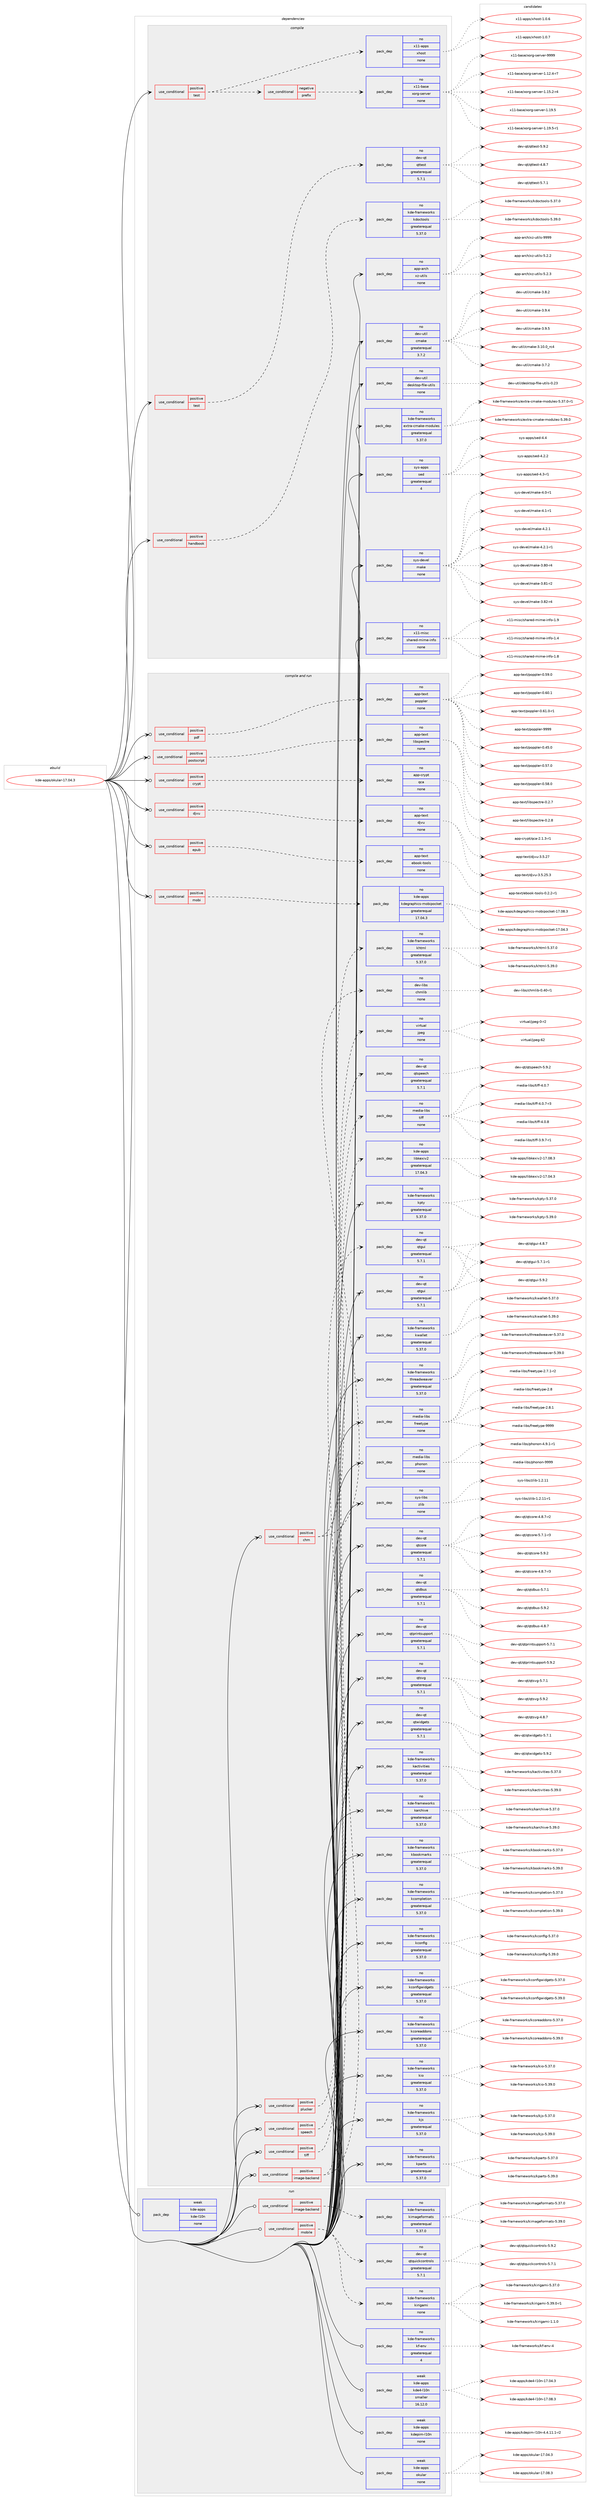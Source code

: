 digraph prolog {

# *************
# Graph options
# *************

newrank=true;
concentrate=true;
compound=true;
graph [rankdir=LR,fontname=Helvetica,fontsize=10,ranksep=1.5];#, ranksep=2.5, nodesep=0.2];
edge  [arrowhead=vee];
node  [fontname=Helvetica,fontsize=10];

# **********
# The ebuild
# **********

subgraph cluster_leftcol {
color=gray;
rank=same;
label=<<i>ebuild</i>>;
id [label="kde-apps/okular-17.04.3", color=red, width=4, href="../kde-apps/okular-17.04.3.svg"];
}

# ****************
# The dependencies
# ****************

subgraph cluster_midcol {
color=gray;
label=<<i>dependencies</i>>;
subgraph cluster_compile {
fillcolor="#eeeeee";
style=filled;
label=<<i>compile</i>>;
subgraph cond83349 {
dependency328129 [label=<<TABLE BORDER="0" CELLBORDER="1" CELLSPACING="0" CELLPADDING="4"><TR><TD ROWSPAN="3" CELLPADDING="10">use_conditional</TD></TR><TR><TD>positive</TD></TR><TR><TD>handbook</TD></TR></TABLE>>, shape=none, color=red];
subgraph pack239779 {
dependency328130 [label=<<TABLE BORDER="0" CELLBORDER="1" CELLSPACING="0" CELLPADDING="4" WIDTH="220"><TR><TD ROWSPAN="6" CELLPADDING="30">pack_dep</TD></TR><TR><TD WIDTH="110">no</TD></TR><TR><TD>kde-frameworks</TD></TR><TR><TD>kdoctools</TD></TR><TR><TD>greaterequal</TD></TR><TR><TD>5.37.0</TD></TR></TABLE>>, shape=none, color=blue];
}
dependency328129:e -> dependency328130:w [weight=20,style="dashed",arrowhead="vee"];
}
id:e -> dependency328129:w [weight=20,style="solid",arrowhead="vee"];
subgraph cond83350 {
dependency328131 [label=<<TABLE BORDER="0" CELLBORDER="1" CELLSPACING="0" CELLPADDING="4"><TR><TD ROWSPAN="3" CELLPADDING="10">use_conditional</TD></TR><TR><TD>positive</TD></TR><TR><TD>test</TD></TR></TABLE>>, shape=none, color=red];
subgraph cond83351 {
dependency328132 [label=<<TABLE BORDER="0" CELLBORDER="1" CELLSPACING="0" CELLPADDING="4"><TR><TD ROWSPAN="3" CELLPADDING="10">use_conditional</TD></TR><TR><TD>negative</TD></TR><TR><TD>prefix</TD></TR></TABLE>>, shape=none, color=red];
subgraph pack239780 {
dependency328133 [label=<<TABLE BORDER="0" CELLBORDER="1" CELLSPACING="0" CELLPADDING="4" WIDTH="220"><TR><TD ROWSPAN="6" CELLPADDING="30">pack_dep</TD></TR><TR><TD WIDTH="110">no</TD></TR><TR><TD>x11-base</TD></TR><TR><TD>xorg-server</TD></TR><TR><TD>none</TD></TR><TR><TD></TD></TR></TABLE>>, shape=none, color=blue];
}
dependency328132:e -> dependency328133:w [weight=20,style="dashed",arrowhead="vee"];
}
dependency328131:e -> dependency328132:w [weight=20,style="dashed",arrowhead="vee"];
subgraph pack239781 {
dependency328134 [label=<<TABLE BORDER="0" CELLBORDER="1" CELLSPACING="0" CELLPADDING="4" WIDTH="220"><TR><TD ROWSPAN="6" CELLPADDING="30">pack_dep</TD></TR><TR><TD WIDTH="110">no</TD></TR><TR><TD>x11-apps</TD></TR><TR><TD>xhost</TD></TR><TR><TD>none</TD></TR><TR><TD></TD></TR></TABLE>>, shape=none, color=blue];
}
dependency328131:e -> dependency328134:w [weight=20,style="dashed",arrowhead="vee"];
}
id:e -> dependency328131:w [weight=20,style="solid",arrowhead="vee"];
subgraph cond83352 {
dependency328135 [label=<<TABLE BORDER="0" CELLBORDER="1" CELLSPACING="0" CELLPADDING="4"><TR><TD ROWSPAN="3" CELLPADDING="10">use_conditional</TD></TR><TR><TD>positive</TD></TR><TR><TD>test</TD></TR></TABLE>>, shape=none, color=red];
subgraph pack239782 {
dependency328136 [label=<<TABLE BORDER="0" CELLBORDER="1" CELLSPACING="0" CELLPADDING="4" WIDTH="220"><TR><TD ROWSPAN="6" CELLPADDING="30">pack_dep</TD></TR><TR><TD WIDTH="110">no</TD></TR><TR><TD>dev-qt</TD></TR><TR><TD>qttest</TD></TR><TR><TD>greaterequal</TD></TR><TR><TD>5.7.1</TD></TR></TABLE>>, shape=none, color=blue];
}
dependency328135:e -> dependency328136:w [weight=20,style="dashed",arrowhead="vee"];
}
id:e -> dependency328135:w [weight=20,style="solid",arrowhead="vee"];
subgraph pack239783 {
dependency328137 [label=<<TABLE BORDER="0" CELLBORDER="1" CELLSPACING="0" CELLPADDING="4" WIDTH="220"><TR><TD ROWSPAN="6" CELLPADDING="30">pack_dep</TD></TR><TR><TD WIDTH="110">no</TD></TR><TR><TD>app-arch</TD></TR><TR><TD>xz-utils</TD></TR><TR><TD>none</TD></TR><TR><TD></TD></TR></TABLE>>, shape=none, color=blue];
}
id:e -> dependency328137:w [weight=20,style="solid",arrowhead="vee"];
subgraph pack239784 {
dependency328138 [label=<<TABLE BORDER="0" CELLBORDER="1" CELLSPACING="0" CELLPADDING="4" WIDTH="220"><TR><TD ROWSPAN="6" CELLPADDING="30">pack_dep</TD></TR><TR><TD WIDTH="110">no</TD></TR><TR><TD>dev-util</TD></TR><TR><TD>cmake</TD></TR><TR><TD>greaterequal</TD></TR><TR><TD>3.7.2</TD></TR></TABLE>>, shape=none, color=blue];
}
id:e -> dependency328138:w [weight=20,style="solid",arrowhead="vee"];
subgraph pack239785 {
dependency328139 [label=<<TABLE BORDER="0" CELLBORDER="1" CELLSPACING="0" CELLPADDING="4" WIDTH="220"><TR><TD ROWSPAN="6" CELLPADDING="30">pack_dep</TD></TR><TR><TD WIDTH="110">no</TD></TR><TR><TD>dev-util</TD></TR><TR><TD>desktop-file-utils</TD></TR><TR><TD>none</TD></TR><TR><TD></TD></TR></TABLE>>, shape=none, color=blue];
}
id:e -> dependency328139:w [weight=20,style="solid",arrowhead="vee"];
subgraph pack239786 {
dependency328140 [label=<<TABLE BORDER="0" CELLBORDER="1" CELLSPACING="0" CELLPADDING="4" WIDTH="220"><TR><TD ROWSPAN="6" CELLPADDING="30">pack_dep</TD></TR><TR><TD WIDTH="110">no</TD></TR><TR><TD>kde-frameworks</TD></TR><TR><TD>extra-cmake-modules</TD></TR><TR><TD>greaterequal</TD></TR><TR><TD>5.37.0</TD></TR></TABLE>>, shape=none, color=blue];
}
id:e -> dependency328140:w [weight=20,style="solid",arrowhead="vee"];
subgraph pack239787 {
dependency328141 [label=<<TABLE BORDER="0" CELLBORDER="1" CELLSPACING="0" CELLPADDING="4" WIDTH="220"><TR><TD ROWSPAN="6" CELLPADDING="30">pack_dep</TD></TR><TR><TD WIDTH="110">no</TD></TR><TR><TD>sys-apps</TD></TR><TR><TD>sed</TD></TR><TR><TD>greaterequal</TD></TR><TR><TD>4</TD></TR></TABLE>>, shape=none, color=blue];
}
id:e -> dependency328141:w [weight=20,style="solid",arrowhead="vee"];
subgraph pack239788 {
dependency328142 [label=<<TABLE BORDER="0" CELLBORDER="1" CELLSPACING="0" CELLPADDING="4" WIDTH="220"><TR><TD ROWSPAN="6" CELLPADDING="30">pack_dep</TD></TR><TR><TD WIDTH="110">no</TD></TR><TR><TD>sys-devel</TD></TR><TR><TD>make</TD></TR><TR><TD>none</TD></TR><TR><TD></TD></TR></TABLE>>, shape=none, color=blue];
}
id:e -> dependency328142:w [weight=20,style="solid",arrowhead="vee"];
subgraph pack239789 {
dependency328143 [label=<<TABLE BORDER="0" CELLBORDER="1" CELLSPACING="0" CELLPADDING="4" WIDTH="220"><TR><TD ROWSPAN="6" CELLPADDING="30">pack_dep</TD></TR><TR><TD WIDTH="110">no</TD></TR><TR><TD>x11-misc</TD></TR><TR><TD>shared-mime-info</TD></TR><TR><TD>none</TD></TR><TR><TD></TD></TR></TABLE>>, shape=none, color=blue];
}
id:e -> dependency328143:w [weight=20,style="solid",arrowhead="vee"];
}
subgraph cluster_compileandrun {
fillcolor="#eeeeee";
style=filled;
label=<<i>compile and run</i>>;
subgraph cond83353 {
dependency328144 [label=<<TABLE BORDER="0" CELLBORDER="1" CELLSPACING="0" CELLPADDING="4"><TR><TD ROWSPAN="3" CELLPADDING="10">use_conditional</TD></TR><TR><TD>positive</TD></TR><TR><TD>chm</TD></TR></TABLE>>, shape=none, color=red];
subgraph pack239790 {
dependency328145 [label=<<TABLE BORDER="0" CELLBORDER="1" CELLSPACING="0" CELLPADDING="4" WIDTH="220"><TR><TD ROWSPAN="6" CELLPADDING="30">pack_dep</TD></TR><TR><TD WIDTH="110">no</TD></TR><TR><TD>kde-frameworks</TD></TR><TR><TD>khtml</TD></TR><TR><TD>greaterequal</TD></TR><TR><TD>5.37.0</TD></TR></TABLE>>, shape=none, color=blue];
}
dependency328144:e -> dependency328145:w [weight=20,style="dashed",arrowhead="vee"];
subgraph pack239791 {
dependency328146 [label=<<TABLE BORDER="0" CELLBORDER="1" CELLSPACING="0" CELLPADDING="4" WIDTH="220"><TR><TD ROWSPAN="6" CELLPADDING="30">pack_dep</TD></TR><TR><TD WIDTH="110">no</TD></TR><TR><TD>dev-libs</TD></TR><TR><TD>chmlib</TD></TR><TR><TD>none</TD></TR><TR><TD></TD></TR></TABLE>>, shape=none, color=blue];
}
dependency328144:e -> dependency328146:w [weight=20,style="dashed",arrowhead="vee"];
}
id:e -> dependency328144:w [weight=20,style="solid",arrowhead="odotvee"];
subgraph cond83354 {
dependency328147 [label=<<TABLE BORDER="0" CELLBORDER="1" CELLSPACING="0" CELLPADDING="4"><TR><TD ROWSPAN="3" CELLPADDING="10">use_conditional</TD></TR><TR><TD>positive</TD></TR><TR><TD>crypt</TD></TR></TABLE>>, shape=none, color=red];
subgraph pack239792 {
dependency328148 [label=<<TABLE BORDER="0" CELLBORDER="1" CELLSPACING="0" CELLPADDING="4" WIDTH="220"><TR><TD ROWSPAN="6" CELLPADDING="30">pack_dep</TD></TR><TR><TD WIDTH="110">no</TD></TR><TR><TD>app-crypt</TD></TR><TR><TD>qca</TD></TR><TR><TD>none</TD></TR><TR><TD></TD></TR></TABLE>>, shape=none, color=blue];
}
dependency328147:e -> dependency328148:w [weight=20,style="dashed",arrowhead="vee"];
}
id:e -> dependency328147:w [weight=20,style="solid",arrowhead="odotvee"];
subgraph cond83355 {
dependency328149 [label=<<TABLE BORDER="0" CELLBORDER="1" CELLSPACING="0" CELLPADDING="4"><TR><TD ROWSPAN="3" CELLPADDING="10">use_conditional</TD></TR><TR><TD>positive</TD></TR><TR><TD>djvu</TD></TR></TABLE>>, shape=none, color=red];
subgraph pack239793 {
dependency328150 [label=<<TABLE BORDER="0" CELLBORDER="1" CELLSPACING="0" CELLPADDING="4" WIDTH="220"><TR><TD ROWSPAN="6" CELLPADDING="30">pack_dep</TD></TR><TR><TD WIDTH="110">no</TD></TR><TR><TD>app-text</TD></TR><TR><TD>djvu</TD></TR><TR><TD>none</TD></TR><TR><TD></TD></TR></TABLE>>, shape=none, color=blue];
}
dependency328149:e -> dependency328150:w [weight=20,style="dashed",arrowhead="vee"];
}
id:e -> dependency328149:w [weight=20,style="solid",arrowhead="odotvee"];
subgraph cond83356 {
dependency328151 [label=<<TABLE BORDER="0" CELLBORDER="1" CELLSPACING="0" CELLPADDING="4"><TR><TD ROWSPAN="3" CELLPADDING="10">use_conditional</TD></TR><TR><TD>positive</TD></TR><TR><TD>epub</TD></TR></TABLE>>, shape=none, color=red];
subgraph pack239794 {
dependency328152 [label=<<TABLE BORDER="0" CELLBORDER="1" CELLSPACING="0" CELLPADDING="4" WIDTH="220"><TR><TD ROWSPAN="6" CELLPADDING="30">pack_dep</TD></TR><TR><TD WIDTH="110">no</TD></TR><TR><TD>app-text</TD></TR><TR><TD>ebook-tools</TD></TR><TR><TD>none</TD></TR><TR><TD></TD></TR></TABLE>>, shape=none, color=blue];
}
dependency328151:e -> dependency328152:w [weight=20,style="dashed",arrowhead="vee"];
}
id:e -> dependency328151:w [weight=20,style="solid",arrowhead="odotvee"];
subgraph cond83357 {
dependency328153 [label=<<TABLE BORDER="0" CELLBORDER="1" CELLSPACING="0" CELLPADDING="4"><TR><TD ROWSPAN="3" CELLPADDING="10">use_conditional</TD></TR><TR><TD>positive</TD></TR><TR><TD>image-backend</TD></TR></TABLE>>, shape=none, color=red];
subgraph pack239795 {
dependency328154 [label=<<TABLE BORDER="0" CELLBORDER="1" CELLSPACING="0" CELLPADDING="4" WIDTH="220"><TR><TD ROWSPAN="6" CELLPADDING="30">pack_dep</TD></TR><TR><TD WIDTH="110">no</TD></TR><TR><TD>kde-apps</TD></TR><TR><TD>libkexiv2</TD></TR><TR><TD>greaterequal</TD></TR><TR><TD>17.04.3</TD></TR></TABLE>>, shape=none, color=blue];
}
dependency328153:e -> dependency328154:w [weight=20,style="dashed",arrowhead="vee"];
subgraph pack239796 {
dependency328155 [label=<<TABLE BORDER="0" CELLBORDER="1" CELLSPACING="0" CELLPADDING="4" WIDTH="220"><TR><TD ROWSPAN="6" CELLPADDING="30">pack_dep</TD></TR><TR><TD WIDTH="110">no</TD></TR><TR><TD>dev-qt</TD></TR><TR><TD>qtgui</TD></TR><TR><TD>greaterequal</TD></TR><TR><TD>5.7.1</TD></TR></TABLE>>, shape=none, color=blue];
}
dependency328153:e -> dependency328155:w [weight=20,style="dashed",arrowhead="vee"];
}
id:e -> dependency328153:w [weight=20,style="solid",arrowhead="odotvee"];
subgraph cond83358 {
dependency328156 [label=<<TABLE BORDER="0" CELLBORDER="1" CELLSPACING="0" CELLPADDING="4"><TR><TD ROWSPAN="3" CELLPADDING="10">use_conditional</TD></TR><TR><TD>positive</TD></TR><TR><TD>mobi</TD></TR></TABLE>>, shape=none, color=red];
subgraph pack239797 {
dependency328157 [label=<<TABLE BORDER="0" CELLBORDER="1" CELLSPACING="0" CELLPADDING="4" WIDTH="220"><TR><TD ROWSPAN="6" CELLPADDING="30">pack_dep</TD></TR><TR><TD WIDTH="110">no</TD></TR><TR><TD>kde-apps</TD></TR><TR><TD>kdegraphics-mobipocket</TD></TR><TR><TD>greaterequal</TD></TR><TR><TD>17.04.3</TD></TR></TABLE>>, shape=none, color=blue];
}
dependency328156:e -> dependency328157:w [weight=20,style="dashed",arrowhead="vee"];
}
id:e -> dependency328156:w [weight=20,style="solid",arrowhead="odotvee"];
subgraph cond83359 {
dependency328158 [label=<<TABLE BORDER="0" CELLBORDER="1" CELLSPACING="0" CELLPADDING="4"><TR><TD ROWSPAN="3" CELLPADDING="10">use_conditional</TD></TR><TR><TD>positive</TD></TR><TR><TD>pdf</TD></TR></TABLE>>, shape=none, color=red];
subgraph pack239798 {
dependency328159 [label=<<TABLE BORDER="0" CELLBORDER="1" CELLSPACING="0" CELLPADDING="4" WIDTH="220"><TR><TD ROWSPAN="6" CELLPADDING="30">pack_dep</TD></TR><TR><TD WIDTH="110">no</TD></TR><TR><TD>app-text</TD></TR><TR><TD>poppler</TD></TR><TR><TD>none</TD></TR><TR><TD></TD></TR></TABLE>>, shape=none, color=blue];
}
dependency328158:e -> dependency328159:w [weight=20,style="dashed",arrowhead="vee"];
}
id:e -> dependency328158:w [weight=20,style="solid",arrowhead="odotvee"];
subgraph cond83360 {
dependency328160 [label=<<TABLE BORDER="0" CELLBORDER="1" CELLSPACING="0" CELLPADDING="4"><TR><TD ROWSPAN="3" CELLPADDING="10">use_conditional</TD></TR><TR><TD>positive</TD></TR><TR><TD>plucker</TD></TR></TABLE>>, shape=none, color=red];
subgraph pack239799 {
dependency328161 [label=<<TABLE BORDER="0" CELLBORDER="1" CELLSPACING="0" CELLPADDING="4" WIDTH="220"><TR><TD ROWSPAN="6" CELLPADDING="30">pack_dep</TD></TR><TR><TD WIDTH="110">no</TD></TR><TR><TD>virtual</TD></TR><TR><TD>jpeg</TD></TR><TR><TD>none</TD></TR><TR><TD></TD></TR></TABLE>>, shape=none, color=blue];
}
dependency328160:e -> dependency328161:w [weight=20,style="dashed",arrowhead="vee"];
}
id:e -> dependency328160:w [weight=20,style="solid",arrowhead="odotvee"];
subgraph cond83361 {
dependency328162 [label=<<TABLE BORDER="0" CELLBORDER="1" CELLSPACING="0" CELLPADDING="4"><TR><TD ROWSPAN="3" CELLPADDING="10">use_conditional</TD></TR><TR><TD>positive</TD></TR><TR><TD>postscript</TD></TR></TABLE>>, shape=none, color=red];
subgraph pack239800 {
dependency328163 [label=<<TABLE BORDER="0" CELLBORDER="1" CELLSPACING="0" CELLPADDING="4" WIDTH="220"><TR><TD ROWSPAN="6" CELLPADDING="30">pack_dep</TD></TR><TR><TD WIDTH="110">no</TD></TR><TR><TD>app-text</TD></TR><TR><TD>libspectre</TD></TR><TR><TD>none</TD></TR><TR><TD></TD></TR></TABLE>>, shape=none, color=blue];
}
dependency328162:e -> dependency328163:w [weight=20,style="dashed",arrowhead="vee"];
}
id:e -> dependency328162:w [weight=20,style="solid",arrowhead="odotvee"];
subgraph cond83362 {
dependency328164 [label=<<TABLE BORDER="0" CELLBORDER="1" CELLSPACING="0" CELLPADDING="4"><TR><TD ROWSPAN="3" CELLPADDING="10">use_conditional</TD></TR><TR><TD>positive</TD></TR><TR><TD>speech</TD></TR></TABLE>>, shape=none, color=red];
subgraph pack239801 {
dependency328165 [label=<<TABLE BORDER="0" CELLBORDER="1" CELLSPACING="0" CELLPADDING="4" WIDTH="220"><TR><TD ROWSPAN="6" CELLPADDING="30">pack_dep</TD></TR><TR><TD WIDTH="110">no</TD></TR><TR><TD>dev-qt</TD></TR><TR><TD>qtspeech</TD></TR><TR><TD>greaterequal</TD></TR><TR><TD>5.7.1</TD></TR></TABLE>>, shape=none, color=blue];
}
dependency328164:e -> dependency328165:w [weight=20,style="dashed",arrowhead="vee"];
}
id:e -> dependency328164:w [weight=20,style="solid",arrowhead="odotvee"];
subgraph cond83363 {
dependency328166 [label=<<TABLE BORDER="0" CELLBORDER="1" CELLSPACING="0" CELLPADDING="4"><TR><TD ROWSPAN="3" CELLPADDING="10">use_conditional</TD></TR><TR><TD>positive</TD></TR><TR><TD>tiff</TD></TR></TABLE>>, shape=none, color=red];
subgraph pack239802 {
dependency328167 [label=<<TABLE BORDER="0" CELLBORDER="1" CELLSPACING="0" CELLPADDING="4" WIDTH="220"><TR><TD ROWSPAN="6" CELLPADDING="30">pack_dep</TD></TR><TR><TD WIDTH="110">no</TD></TR><TR><TD>media-libs</TD></TR><TR><TD>tiff</TD></TR><TR><TD>none</TD></TR><TR><TD></TD></TR></TABLE>>, shape=none, color=blue];
}
dependency328166:e -> dependency328167:w [weight=20,style="dashed",arrowhead="vee"];
}
id:e -> dependency328166:w [weight=20,style="solid",arrowhead="odotvee"];
subgraph pack239803 {
dependency328168 [label=<<TABLE BORDER="0" CELLBORDER="1" CELLSPACING="0" CELLPADDING="4" WIDTH="220"><TR><TD ROWSPAN="6" CELLPADDING="30">pack_dep</TD></TR><TR><TD WIDTH="110">no</TD></TR><TR><TD>dev-qt</TD></TR><TR><TD>qtcore</TD></TR><TR><TD>greaterequal</TD></TR><TR><TD>5.7.1</TD></TR></TABLE>>, shape=none, color=blue];
}
id:e -> dependency328168:w [weight=20,style="solid",arrowhead="odotvee"];
subgraph pack239804 {
dependency328169 [label=<<TABLE BORDER="0" CELLBORDER="1" CELLSPACING="0" CELLPADDING="4" WIDTH="220"><TR><TD ROWSPAN="6" CELLPADDING="30">pack_dep</TD></TR><TR><TD WIDTH="110">no</TD></TR><TR><TD>dev-qt</TD></TR><TR><TD>qtdbus</TD></TR><TR><TD>greaterequal</TD></TR><TR><TD>5.7.1</TD></TR></TABLE>>, shape=none, color=blue];
}
id:e -> dependency328169:w [weight=20,style="solid",arrowhead="odotvee"];
subgraph pack239805 {
dependency328170 [label=<<TABLE BORDER="0" CELLBORDER="1" CELLSPACING="0" CELLPADDING="4" WIDTH="220"><TR><TD ROWSPAN="6" CELLPADDING="30">pack_dep</TD></TR><TR><TD WIDTH="110">no</TD></TR><TR><TD>dev-qt</TD></TR><TR><TD>qtgui</TD></TR><TR><TD>greaterequal</TD></TR><TR><TD>5.7.1</TD></TR></TABLE>>, shape=none, color=blue];
}
id:e -> dependency328170:w [weight=20,style="solid",arrowhead="odotvee"];
subgraph pack239806 {
dependency328171 [label=<<TABLE BORDER="0" CELLBORDER="1" CELLSPACING="0" CELLPADDING="4" WIDTH="220"><TR><TD ROWSPAN="6" CELLPADDING="30">pack_dep</TD></TR><TR><TD WIDTH="110">no</TD></TR><TR><TD>dev-qt</TD></TR><TR><TD>qtprintsupport</TD></TR><TR><TD>greaterequal</TD></TR><TR><TD>5.7.1</TD></TR></TABLE>>, shape=none, color=blue];
}
id:e -> dependency328171:w [weight=20,style="solid",arrowhead="odotvee"];
subgraph pack239807 {
dependency328172 [label=<<TABLE BORDER="0" CELLBORDER="1" CELLSPACING="0" CELLPADDING="4" WIDTH="220"><TR><TD ROWSPAN="6" CELLPADDING="30">pack_dep</TD></TR><TR><TD WIDTH="110">no</TD></TR><TR><TD>dev-qt</TD></TR><TR><TD>qtsvg</TD></TR><TR><TD>greaterequal</TD></TR><TR><TD>5.7.1</TD></TR></TABLE>>, shape=none, color=blue];
}
id:e -> dependency328172:w [weight=20,style="solid",arrowhead="odotvee"];
subgraph pack239808 {
dependency328173 [label=<<TABLE BORDER="0" CELLBORDER="1" CELLSPACING="0" CELLPADDING="4" WIDTH="220"><TR><TD ROWSPAN="6" CELLPADDING="30">pack_dep</TD></TR><TR><TD WIDTH="110">no</TD></TR><TR><TD>dev-qt</TD></TR><TR><TD>qtwidgets</TD></TR><TR><TD>greaterequal</TD></TR><TR><TD>5.7.1</TD></TR></TABLE>>, shape=none, color=blue];
}
id:e -> dependency328173:w [weight=20,style="solid",arrowhead="odotvee"];
subgraph pack239809 {
dependency328174 [label=<<TABLE BORDER="0" CELLBORDER="1" CELLSPACING="0" CELLPADDING="4" WIDTH="220"><TR><TD ROWSPAN="6" CELLPADDING="30">pack_dep</TD></TR><TR><TD WIDTH="110">no</TD></TR><TR><TD>kde-frameworks</TD></TR><TR><TD>kactivities</TD></TR><TR><TD>greaterequal</TD></TR><TR><TD>5.37.0</TD></TR></TABLE>>, shape=none, color=blue];
}
id:e -> dependency328174:w [weight=20,style="solid",arrowhead="odotvee"];
subgraph pack239810 {
dependency328175 [label=<<TABLE BORDER="0" CELLBORDER="1" CELLSPACING="0" CELLPADDING="4" WIDTH="220"><TR><TD ROWSPAN="6" CELLPADDING="30">pack_dep</TD></TR><TR><TD WIDTH="110">no</TD></TR><TR><TD>kde-frameworks</TD></TR><TR><TD>karchive</TD></TR><TR><TD>greaterequal</TD></TR><TR><TD>5.37.0</TD></TR></TABLE>>, shape=none, color=blue];
}
id:e -> dependency328175:w [weight=20,style="solid",arrowhead="odotvee"];
subgraph pack239811 {
dependency328176 [label=<<TABLE BORDER="0" CELLBORDER="1" CELLSPACING="0" CELLPADDING="4" WIDTH="220"><TR><TD ROWSPAN="6" CELLPADDING="30">pack_dep</TD></TR><TR><TD WIDTH="110">no</TD></TR><TR><TD>kde-frameworks</TD></TR><TR><TD>kbookmarks</TD></TR><TR><TD>greaterequal</TD></TR><TR><TD>5.37.0</TD></TR></TABLE>>, shape=none, color=blue];
}
id:e -> dependency328176:w [weight=20,style="solid",arrowhead="odotvee"];
subgraph pack239812 {
dependency328177 [label=<<TABLE BORDER="0" CELLBORDER="1" CELLSPACING="0" CELLPADDING="4" WIDTH="220"><TR><TD ROWSPAN="6" CELLPADDING="30">pack_dep</TD></TR><TR><TD WIDTH="110">no</TD></TR><TR><TD>kde-frameworks</TD></TR><TR><TD>kcompletion</TD></TR><TR><TD>greaterequal</TD></TR><TR><TD>5.37.0</TD></TR></TABLE>>, shape=none, color=blue];
}
id:e -> dependency328177:w [weight=20,style="solid",arrowhead="odotvee"];
subgraph pack239813 {
dependency328178 [label=<<TABLE BORDER="0" CELLBORDER="1" CELLSPACING="0" CELLPADDING="4" WIDTH="220"><TR><TD ROWSPAN="6" CELLPADDING="30">pack_dep</TD></TR><TR><TD WIDTH="110">no</TD></TR><TR><TD>kde-frameworks</TD></TR><TR><TD>kconfig</TD></TR><TR><TD>greaterequal</TD></TR><TR><TD>5.37.0</TD></TR></TABLE>>, shape=none, color=blue];
}
id:e -> dependency328178:w [weight=20,style="solid",arrowhead="odotvee"];
subgraph pack239814 {
dependency328179 [label=<<TABLE BORDER="0" CELLBORDER="1" CELLSPACING="0" CELLPADDING="4" WIDTH="220"><TR><TD ROWSPAN="6" CELLPADDING="30">pack_dep</TD></TR><TR><TD WIDTH="110">no</TD></TR><TR><TD>kde-frameworks</TD></TR><TR><TD>kconfigwidgets</TD></TR><TR><TD>greaterequal</TD></TR><TR><TD>5.37.0</TD></TR></TABLE>>, shape=none, color=blue];
}
id:e -> dependency328179:w [weight=20,style="solid",arrowhead="odotvee"];
subgraph pack239815 {
dependency328180 [label=<<TABLE BORDER="0" CELLBORDER="1" CELLSPACING="0" CELLPADDING="4" WIDTH="220"><TR><TD ROWSPAN="6" CELLPADDING="30">pack_dep</TD></TR><TR><TD WIDTH="110">no</TD></TR><TR><TD>kde-frameworks</TD></TR><TR><TD>kcoreaddons</TD></TR><TR><TD>greaterequal</TD></TR><TR><TD>5.37.0</TD></TR></TABLE>>, shape=none, color=blue];
}
id:e -> dependency328180:w [weight=20,style="solid",arrowhead="odotvee"];
subgraph pack239816 {
dependency328181 [label=<<TABLE BORDER="0" CELLBORDER="1" CELLSPACING="0" CELLPADDING="4" WIDTH="220"><TR><TD ROWSPAN="6" CELLPADDING="30">pack_dep</TD></TR><TR><TD WIDTH="110">no</TD></TR><TR><TD>kde-frameworks</TD></TR><TR><TD>kio</TD></TR><TR><TD>greaterequal</TD></TR><TR><TD>5.37.0</TD></TR></TABLE>>, shape=none, color=blue];
}
id:e -> dependency328181:w [weight=20,style="solid",arrowhead="odotvee"];
subgraph pack239817 {
dependency328182 [label=<<TABLE BORDER="0" CELLBORDER="1" CELLSPACING="0" CELLPADDING="4" WIDTH="220"><TR><TD ROWSPAN="6" CELLPADDING="30">pack_dep</TD></TR><TR><TD WIDTH="110">no</TD></TR><TR><TD>kde-frameworks</TD></TR><TR><TD>kjs</TD></TR><TR><TD>greaterequal</TD></TR><TR><TD>5.37.0</TD></TR></TABLE>>, shape=none, color=blue];
}
id:e -> dependency328182:w [weight=20,style="solid",arrowhead="odotvee"];
subgraph pack239818 {
dependency328183 [label=<<TABLE BORDER="0" CELLBORDER="1" CELLSPACING="0" CELLPADDING="4" WIDTH="220"><TR><TD ROWSPAN="6" CELLPADDING="30">pack_dep</TD></TR><TR><TD WIDTH="110">no</TD></TR><TR><TD>kde-frameworks</TD></TR><TR><TD>kparts</TD></TR><TR><TD>greaterequal</TD></TR><TR><TD>5.37.0</TD></TR></TABLE>>, shape=none, color=blue];
}
id:e -> dependency328183:w [weight=20,style="solid",arrowhead="odotvee"];
subgraph pack239819 {
dependency328184 [label=<<TABLE BORDER="0" CELLBORDER="1" CELLSPACING="0" CELLPADDING="4" WIDTH="220"><TR><TD ROWSPAN="6" CELLPADDING="30">pack_dep</TD></TR><TR><TD WIDTH="110">no</TD></TR><TR><TD>kde-frameworks</TD></TR><TR><TD>kpty</TD></TR><TR><TD>greaterequal</TD></TR><TR><TD>5.37.0</TD></TR></TABLE>>, shape=none, color=blue];
}
id:e -> dependency328184:w [weight=20,style="solid",arrowhead="odotvee"];
subgraph pack239820 {
dependency328185 [label=<<TABLE BORDER="0" CELLBORDER="1" CELLSPACING="0" CELLPADDING="4" WIDTH="220"><TR><TD ROWSPAN="6" CELLPADDING="30">pack_dep</TD></TR><TR><TD WIDTH="110">no</TD></TR><TR><TD>kde-frameworks</TD></TR><TR><TD>kwallet</TD></TR><TR><TD>greaterequal</TD></TR><TR><TD>5.37.0</TD></TR></TABLE>>, shape=none, color=blue];
}
id:e -> dependency328185:w [weight=20,style="solid",arrowhead="odotvee"];
subgraph pack239821 {
dependency328186 [label=<<TABLE BORDER="0" CELLBORDER="1" CELLSPACING="0" CELLPADDING="4" WIDTH="220"><TR><TD ROWSPAN="6" CELLPADDING="30">pack_dep</TD></TR><TR><TD WIDTH="110">no</TD></TR><TR><TD>kde-frameworks</TD></TR><TR><TD>threadweaver</TD></TR><TR><TD>greaterequal</TD></TR><TR><TD>5.37.0</TD></TR></TABLE>>, shape=none, color=blue];
}
id:e -> dependency328186:w [weight=20,style="solid",arrowhead="odotvee"];
subgraph pack239822 {
dependency328187 [label=<<TABLE BORDER="0" CELLBORDER="1" CELLSPACING="0" CELLPADDING="4" WIDTH="220"><TR><TD ROWSPAN="6" CELLPADDING="30">pack_dep</TD></TR><TR><TD WIDTH="110">no</TD></TR><TR><TD>media-libs</TD></TR><TR><TD>freetype</TD></TR><TR><TD>none</TD></TR><TR><TD></TD></TR></TABLE>>, shape=none, color=blue];
}
id:e -> dependency328187:w [weight=20,style="solid",arrowhead="odotvee"];
subgraph pack239823 {
dependency328188 [label=<<TABLE BORDER="0" CELLBORDER="1" CELLSPACING="0" CELLPADDING="4" WIDTH="220"><TR><TD ROWSPAN="6" CELLPADDING="30">pack_dep</TD></TR><TR><TD WIDTH="110">no</TD></TR><TR><TD>media-libs</TD></TR><TR><TD>phonon</TD></TR><TR><TD>none</TD></TR><TR><TD></TD></TR></TABLE>>, shape=none, color=blue];
}
id:e -> dependency328188:w [weight=20,style="solid",arrowhead="odotvee"];
subgraph pack239824 {
dependency328189 [label=<<TABLE BORDER="0" CELLBORDER="1" CELLSPACING="0" CELLPADDING="4" WIDTH="220"><TR><TD ROWSPAN="6" CELLPADDING="30">pack_dep</TD></TR><TR><TD WIDTH="110">no</TD></TR><TR><TD>sys-libs</TD></TR><TR><TD>zlib</TD></TR><TR><TD>none</TD></TR><TR><TD></TD></TR></TABLE>>, shape=none, color=blue];
}
id:e -> dependency328189:w [weight=20,style="solid",arrowhead="odotvee"];
}
subgraph cluster_run {
fillcolor="#eeeeee";
style=filled;
label=<<i>run</i>>;
subgraph cond83364 {
dependency328190 [label=<<TABLE BORDER="0" CELLBORDER="1" CELLSPACING="0" CELLPADDING="4"><TR><TD ROWSPAN="3" CELLPADDING="10">use_conditional</TD></TR><TR><TD>positive</TD></TR><TR><TD>image-backend</TD></TR></TABLE>>, shape=none, color=red];
subgraph pack239825 {
dependency328191 [label=<<TABLE BORDER="0" CELLBORDER="1" CELLSPACING="0" CELLPADDING="4" WIDTH="220"><TR><TD ROWSPAN="6" CELLPADDING="30">pack_dep</TD></TR><TR><TD WIDTH="110">no</TD></TR><TR><TD>kde-frameworks</TD></TR><TR><TD>kimageformats</TD></TR><TR><TD>greaterequal</TD></TR><TR><TD>5.37.0</TD></TR></TABLE>>, shape=none, color=blue];
}
dependency328190:e -> dependency328191:w [weight=20,style="dashed",arrowhead="vee"];
}
id:e -> dependency328190:w [weight=20,style="solid",arrowhead="odot"];
subgraph cond83365 {
dependency328192 [label=<<TABLE BORDER="0" CELLBORDER="1" CELLSPACING="0" CELLPADDING="4"><TR><TD ROWSPAN="3" CELLPADDING="10">use_conditional</TD></TR><TR><TD>positive</TD></TR><TR><TD>mobile</TD></TR></TABLE>>, shape=none, color=red];
subgraph pack239826 {
dependency328193 [label=<<TABLE BORDER="0" CELLBORDER="1" CELLSPACING="0" CELLPADDING="4" WIDTH="220"><TR><TD ROWSPAN="6" CELLPADDING="30">pack_dep</TD></TR><TR><TD WIDTH="110">no</TD></TR><TR><TD>dev-qt</TD></TR><TR><TD>qtquickcontrols</TD></TR><TR><TD>greaterequal</TD></TR><TR><TD>5.7.1</TD></TR></TABLE>>, shape=none, color=blue];
}
dependency328192:e -> dependency328193:w [weight=20,style="dashed",arrowhead="vee"];
subgraph pack239827 {
dependency328194 [label=<<TABLE BORDER="0" CELLBORDER="1" CELLSPACING="0" CELLPADDING="4" WIDTH="220"><TR><TD ROWSPAN="6" CELLPADDING="30">pack_dep</TD></TR><TR><TD WIDTH="110">no</TD></TR><TR><TD>kde-frameworks</TD></TR><TR><TD>kirigami</TD></TR><TR><TD>none</TD></TR><TR><TD></TD></TR></TABLE>>, shape=none, color=blue];
}
dependency328192:e -> dependency328194:w [weight=20,style="dashed",arrowhead="vee"];
}
id:e -> dependency328192:w [weight=20,style="solid",arrowhead="odot"];
subgraph pack239828 {
dependency328195 [label=<<TABLE BORDER="0" CELLBORDER="1" CELLSPACING="0" CELLPADDING="4" WIDTH="220"><TR><TD ROWSPAN="6" CELLPADDING="30">pack_dep</TD></TR><TR><TD WIDTH="110">no</TD></TR><TR><TD>kde-frameworks</TD></TR><TR><TD>kf-env</TD></TR><TR><TD>greaterequal</TD></TR><TR><TD>4</TD></TR></TABLE>>, shape=none, color=blue];
}
id:e -> dependency328195:w [weight=20,style="solid",arrowhead="odot"];
subgraph pack239829 {
dependency328196 [label=<<TABLE BORDER="0" CELLBORDER="1" CELLSPACING="0" CELLPADDING="4" WIDTH="220"><TR><TD ROWSPAN="6" CELLPADDING="30">pack_dep</TD></TR><TR><TD WIDTH="110">weak</TD></TR><TR><TD>kde-apps</TD></TR><TR><TD>kde-l10n</TD></TR><TR><TD>none</TD></TR><TR><TD></TD></TR></TABLE>>, shape=none, color=blue];
}
id:e -> dependency328196:w [weight=20,style="solid",arrowhead="odot"];
subgraph pack239830 {
dependency328197 [label=<<TABLE BORDER="0" CELLBORDER="1" CELLSPACING="0" CELLPADDING="4" WIDTH="220"><TR><TD ROWSPAN="6" CELLPADDING="30">pack_dep</TD></TR><TR><TD WIDTH="110">weak</TD></TR><TR><TD>kde-apps</TD></TR><TR><TD>kde4-l10n</TD></TR><TR><TD>smaller</TD></TR><TR><TD>16.12.0</TD></TR></TABLE>>, shape=none, color=blue];
}
id:e -> dependency328197:w [weight=20,style="solid",arrowhead="odot"];
subgraph pack239831 {
dependency328198 [label=<<TABLE BORDER="0" CELLBORDER="1" CELLSPACING="0" CELLPADDING="4" WIDTH="220"><TR><TD ROWSPAN="6" CELLPADDING="30">pack_dep</TD></TR><TR><TD WIDTH="110">weak</TD></TR><TR><TD>kde-apps</TD></TR><TR><TD>kdepim-l10n</TD></TR><TR><TD>none</TD></TR><TR><TD></TD></TR></TABLE>>, shape=none, color=blue];
}
id:e -> dependency328198:w [weight=20,style="solid",arrowhead="odot"];
subgraph pack239832 {
dependency328199 [label=<<TABLE BORDER="0" CELLBORDER="1" CELLSPACING="0" CELLPADDING="4" WIDTH="220"><TR><TD ROWSPAN="6" CELLPADDING="30">pack_dep</TD></TR><TR><TD WIDTH="110">weak</TD></TR><TR><TD>kde-apps</TD></TR><TR><TD>okular</TD></TR><TR><TD>none</TD></TR><TR><TD></TD></TR></TABLE>>, shape=none, color=blue];
}
id:e -> dependency328199:w [weight=20,style="solid",arrowhead="odot"];
}
}

# **************
# The candidates
# **************

subgraph cluster_choices {
rank=same;
color=gray;
label=<<i>candidates</i>>;

subgraph choice239779 {
color=black;
nodesep=1;
choice1071001014510211497109101119111114107115471071001119911611111110811545534651554648 [label="kde-frameworks/kdoctools-5.37.0", color=red, width=4,href="../kde-frameworks/kdoctools-5.37.0.svg"];
choice1071001014510211497109101119111114107115471071001119911611111110811545534651574648 [label="kde-frameworks/kdoctools-5.39.0", color=red, width=4,href="../kde-frameworks/kdoctools-5.39.0.svg"];
dependency328130:e -> choice1071001014510211497109101119111114107115471071001119911611111110811545534651554648:w [style=dotted,weight="100"];
dependency328130:e -> choice1071001014510211497109101119111114107115471071001119911611111110811545534651574648:w [style=dotted,weight="100"];
}
subgraph choice239780 {
color=black;
nodesep=1;
choice12049494598971151014712011111410345115101114118101114454946495046524511455 [label="x11-base/xorg-server-1.12.4-r7", color=red, width=4,href="../x11-base/xorg-server-1.12.4-r7.svg"];
choice12049494598971151014712011111410345115101114118101114454946495346504511452 [label="x11-base/xorg-server-1.15.2-r4", color=red, width=4,href="../x11-base/xorg-server-1.15.2-r4.svg"];
choice1204949459897115101471201111141034511510111411810111445494649574653 [label="x11-base/xorg-server-1.19.5", color=red, width=4,href="../x11-base/xorg-server-1.19.5.svg"];
choice12049494598971151014712011111410345115101114118101114454946495746534511449 [label="x11-base/xorg-server-1.19.5-r1", color=red, width=4,href="../x11-base/xorg-server-1.19.5-r1.svg"];
choice120494945989711510147120111114103451151011141181011144557575757 [label="x11-base/xorg-server-9999", color=red, width=4,href="../x11-base/xorg-server-9999.svg"];
dependency328133:e -> choice12049494598971151014712011111410345115101114118101114454946495046524511455:w [style=dotted,weight="100"];
dependency328133:e -> choice12049494598971151014712011111410345115101114118101114454946495346504511452:w [style=dotted,weight="100"];
dependency328133:e -> choice1204949459897115101471201111141034511510111411810111445494649574653:w [style=dotted,weight="100"];
dependency328133:e -> choice12049494598971151014712011111410345115101114118101114454946495746534511449:w [style=dotted,weight="100"];
dependency328133:e -> choice120494945989711510147120111114103451151011141181011144557575757:w [style=dotted,weight="100"];
}
subgraph choice239781 {
color=black;
nodesep=1;
choice1204949459711211211547120104111115116454946484654 [label="x11-apps/xhost-1.0.6", color=red, width=4,href="../x11-apps/xhost-1.0.6.svg"];
choice1204949459711211211547120104111115116454946484655 [label="x11-apps/xhost-1.0.7", color=red, width=4,href="../x11-apps/xhost-1.0.7.svg"];
dependency328134:e -> choice1204949459711211211547120104111115116454946484654:w [style=dotted,weight="100"];
dependency328134:e -> choice1204949459711211211547120104111115116454946484655:w [style=dotted,weight="100"];
}
subgraph choice239782 {
color=black;
nodesep=1;
choice1001011184511311647113116116101115116455246564655 [label="dev-qt/qttest-4.8.7", color=red, width=4,href="../dev-qt/qttest-4.8.7.svg"];
choice1001011184511311647113116116101115116455346554649 [label="dev-qt/qttest-5.7.1", color=red, width=4,href="../dev-qt/qttest-5.7.1.svg"];
choice1001011184511311647113116116101115116455346574650 [label="dev-qt/qttest-5.9.2", color=red, width=4,href="../dev-qt/qttest-5.9.2.svg"];
dependency328136:e -> choice1001011184511311647113116116101115116455246564655:w [style=dotted,weight="100"];
dependency328136:e -> choice1001011184511311647113116116101115116455346554649:w [style=dotted,weight="100"];
dependency328136:e -> choice1001011184511311647113116116101115116455346574650:w [style=dotted,weight="100"];
}
subgraph choice239783 {
color=black;
nodesep=1;
choice971121124597114991044712012245117116105108115455346504650 [label="app-arch/xz-utils-5.2.2", color=red, width=4,href="../app-arch/xz-utils-5.2.2.svg"];
choice971121124597114991044712012245117116105108115455346504651 [label="app-arch/xz-utils-5.2.3", color=red, width=4,href="../app-arch/xz-utils-5.2.3.svg"];
choice9711211245971149910447120122451171161051081154557575757 [label="app-arch/xz-utils-9999", color=red, width=4,href="../app-arch/xz-utils-9999.svg"];
dependency328137:e -> choice971121124597114991044712012245117116105108115455346504650:w [style=dotted,weight="100"];
dependency328137:e -> choice971121124597114991044712012245117116105108115455346504651:w [style=dotted,weight="100"];
dependency328137:e -> choice9711211245971149910447120122451171161051081154557575757:w [style=dotted,weight="100"];
}
subgraph choice239784 {
color=black;
nodesep=1;
choice1001011184511711610510847991099710710145514649484648951149952 [label="dev-util/cmake-3.10.0_rc4", color=red, width=4,href="../dev-util/cmake-3.10.0_rc4.svg"];
choice10010111845117116105108479910997107101455146554650 [label="dev-util/cmake-3.7.2", color=red, width=4,href="../dev-util/cmake-3.7.2.svg"];
choice10010111845117116105108479910997107101455146564650 [label="dev-util/cmake-3.8.2", color=red, width=4,href="../dev-util/cmake-3.8.2.svg"];
choice10010111845117116105108479910997107101455146574652 [label="dev-util/cmake-3.9.4", color=red, width=4,href="../dev-util/cmake-3.9.4.svg"];
choice10010111845117116105108479910997107101455146574653 [label="dev-util/cmake-3.9.5", color=red, width=4,href="../dev-util/cmake-3.9.5.svg"];
dependency328138:e -> choice1001011184511711610510847991099710710145514649484648951149952:w [style=dotted,weight="100"];
dependency328138:e -> choice10010111845117116105108479910997107101455146554650:w [style=dotted,weight="100"];
dependency328138:e -> choice10010111845117116105108479910997107101455146564650:w [style=dotted,weight="100"];
dependency328138:e -> choice10010111845117116105108479910997107101455146574652:w [style=dotted,weight="100"];
dependency328138:e -> choice10010111845117116105108479910997107101455146574653:w [style=dotted,weight="100"];
}
subgraph choice239785 {
color=black;
nodesep=1;
choice100101118451171161051084710010111510711611111245102105108101451171161051081154548465051 [label="dev-util/desktop-file-utils-0.23", color=red, width=4,href="../dev-util/desktop-file-utils-0.23.svg"];
dependency328139:e -> choice100101118451171161051084710010111510711611111245102105108101451171161051081154548465051:w [style=dotted,weight="100"];
}
subgraph choice239786 {
color=black;
nodesep=1;
choice1071001014510211497109101119111114107115471011201161149745991099710710145109111100117108101115455346515546484511449 [label="kde-frameworks/extra-cmake-modules-5.37.0-r1", color=red, width=4,href="../kde-frameworks/extra-cmake-modules-5.37.0-r1.svg"];
choice107100101451021149710910111911111410711547101120116114974599109971071014510911110011710810111545534651574648 [label="kde-frameworks/extra-cmake-modules-5.39.0", color=red, width=4,href="../kde-frameworks/extra-cmake-modules-5.39.0.svg"];
dependency328140:e -> choice1071001014510211497109101119111114107115471011201161149745991099710710145109111100117108101115455346515546484511449:w [style=dotted,weight="100"];
dependency328140:e -> choice107100101451021149710910111911111410711547101120116114974599109971071014510911110011710810111545534651574648:w [style=dotted,weight="100"];
}
subgraph choice239787 {
color=black;
nodesep=1;
choice115121115459711211211547115101100455246504650 [label="sys-apps/sed-4.2.2", color=red, width=4,href="../sys-apps/sed-4.2.2.svg"];
choice115121115459711211211547115101100455246514511449 [label="sys-apps/sed-4.3-r1", color=red, width=4,href="../sys-apps/sed-4.3-r1.svg"];
choice11512111545971121121154711510110045524652 [label="sys-apps/sed-4.4", color=red, width=4,href="../sys-apps/sed-4.4.svg"];
dependency328141:e -> choice115121115459711211211547115101100455246504650:w [style=dotted,weight="100"];
dependency328141:e -> choice115121115459711211211547115101100455246514511449:w [style=dotted,weight="100"];
dependency328141:e -> choice11512111545971121121154711510110045524652:w [style=dotted,weight="100"];
}
subgraph choice239788 {
color=black;
nodesep=1;
choice11512111545100101118101108471099710710145514656484511452 [label="sys-devel/make-3.80-r4", color=red, width=4,href="../sys-devel/make-3.80-r4.svg"];
choice11512111545100101118101108471099710710145514656494511450 [label="sys-devel/make-3.81-r2", color=red, width=4,href="../sys-devel/make-3.81-r2.svg"];
choice11512111545100101118101108471099710710145514656504511452 [label="sys-devel/make-3.82-r4", color=red, width=4,href="../sys-devel/make-3.82-r4.svg"];
choice115121115451001011181011084710997107101455246484511449 [label="sys-devel/make-4.0-r1", color=red, width=4,href="../sys-devel/make-4.0-r1.svg"];
choice115121115451001011181011084710997107101455246494511449 [label="sys-devel/make-4.1-r1", color=red, width=4,href="../sys-devel/make-4.1-r1.svg"];
choice115121115451001011181011084710997107101455246504649 [label="sys-devel/make-4.2.1", color=red, width=4,href="../sys-devel/make-4.2.1.svg"];
choice1151211154510010111810110847109971071014552465046494511449 [label="sys-devel/make-4.2.1-r1", color=red, width=4,href="../sys-devel/make-4.2.1-r1.svg"];
dependency328142:e -> choice11512111545100101118101108471099710710145514656484511452:w [style=dotted,weight="100"];
dependency328142:e -> choice11512111545100101118101108471099710710145514656494511450:w [style=dotted,weight="100"];
dependency328142:e -> choice11512111545100101118101108471099710710145514656504511452:w [style=dotted,weight="100"];
dependency328142:e -> choice115121115451001011181011084710997107101455246484511449:w [style=dotted,weight="100"];
dependency328142:e -> choice115121115451001011181011084710997107101455246494511449:w [style=dotted,weight="100"];
dependency328142:e -> choice115121115451001011181011084710997107101455246504649:w [style=dotted,weight="100"];
dependency328142:e -> choice1151211154510010111810110847109971071014552465046494511449:w [style=dotted,weight="100"];
}
subgraph choice239789 {
color=black;
nodesep=1;
choice120494945109105115994711510497114101100451091051091014510511010211145494652 [label="x11-misc/shared-mime-info-1.4", color=red, width=4,href="../x11-misc/shared-mime-info-1.4.svg"];
choice120494945109105115994711510497114101100451091051091014510511010211145494656 [label="x11-misc/shared-mime-info-1.8", color=red, width=4,href="../x11-misc/shared-mime-info-1.8.svg"];
choice120494945109105115994711510497114101100451091051091014510511010211145494657 [label="x11-misc/shared-mime-info-1.9", color=red, width=4,href="../x11-misc/shared-mime-info-1.9.svg"];
dependency328143:e -> choice120494945109105115994711510497114101100451091051091014510511010211145494652:w [style=dotted,weight="100"];
dependency328143:e -> choice120494945109105115994711510497114101100451091051091014510511010211145494656:w [style=dotted,weight="100"];
dependency328143:e -> choice120494945109105115994711510497114101100451091051091014510511010211145494657:w [style=dotted,weight="100"];
}
subgraph choice239790 {
color=black;
nodesep=1;
choice10710010145102114971091011191111141071154710710411610910845534651554648 [label="kde-frameworks/khtml-5.37.0", color=red, width=4,href="../kde-frameworks/khtml-5.37.0.svg"];
choice10710010145102114971091011191111141071154710710411610910845534651574648 [label="kde-frameworks/khtml-5.39.0", color=red, width=4,href="../kde-frameworks/khtml-5.39.0.svg"];
dependency328145:e -> choice10710010145102114971091011191111141071154710710411610910845534651554648:w [style=dotted,weight="100"];
dependency328145:e -> choice10710010145102114971091011191111141071154710710411610910845534651574648:w [style=dotted,weight="100"];
}
subgraph choice239791 {
color=black;
nodesep=1;
choice100101118451081059811547991041091081059845484652484511449 [label="dev-libs/chmlib-0.40-r1", color=red, width=4,href="../dev-libs/chmlib-0.40-r1.svg"];
dependency328146:e -> choice100101118451081059811547991041091081059845484652484511449:w [style=dotted,weight="100"];
}
subgraph choice239792 {
color=black;
nodesep=1;
choice9711211245991141211121164711399974550464946514511449 [label="app-crypt/qca-2.1.3-r1", color=red, width=4,href="../app-crypt/qca-2.1.3-r1.svg"];
dependency328148:e -> choice9711211245991141211121164711399974550464946514511449:w [style=dotted,weight="100"];
}
subgraph choice239793 {
color=black;
nodesep=1;
choice971121124511610112011647100106118117455146534650534651 [label="app-text/djvu-3.5.25.3", color=red, width=4,href="../app-text/djvu-3.5.25.3.svg"];
choice97112112451161011201164710010611811745514653465055 [label="app-text/djvu-3.5.27", color=red, width=4,href="../app-text/djvu-3.5.27.svg"];
dependency328150:e -> choice971121124511610112011647100106118117455146534650534651:w [style=dotted,weight="100"];
dependency328150:e -> choice97112112451161011201164710010611811745514653465055:w [style=dotted,weight="100"];
}
subgraph choice239794 {
color=black;
nodesep=1;
choice97112112451161011201164710198111111107451161111111081154548465046504511449 [label="app-text/ebook-tools-0.2.2-r1", color=red, width=4,href="../app-text/ebook-tools-0.2.2-r1.svg"];
dependency328152:e -> choice97112112451161011201164710198111111107451161111111081154548465046504511449:w [style=dotted,weight="100"];
}
subgraph choice239795 {
color=black;
nodesep=1;
choice10710010145971121121154710810598107101120105118504549554648524651 [label="kde-apps/libkexiv2-17.04.3", color=red, width=4,href="../kde-apps/libkexiv2-17.04.3.svg"];
choice10710010145971121121154710810598107101120105118504549554648564651 [label="kde-apps/libkexiv2-17.08.3", color=red, width=4,href="../kde-apps/libkexiv2-17.08.3.svg"];
dependency328154:e -> choice10710010145971121121154710810598107101120105118504549554648524651:w [style=dotted,weight="100"];
dependency328154:e -> choice10710010145971121121154710810598107101120105118504549554648564651:w [style=dotted,weight="100"];
}
subgraph choice239796 {
color=black;
nodesep=1;
choice1001011184511311647113116103117105455246564655 [label="dev-qt/qtgui-4.8.7", color=red, width=4,href="../dev-qt/qtgui-4.8.7.svg"];
choice10010111845113116471131161031171054553465546494511449 [label="dev-qt/qtgui-5.7.1-r1", color=red, width=4,href="../dev-qt/qtgui-5.7.1-r1.svg"];
choice1001011184511311647113116103117105455346574650 [label="dev-qt/qtgui-5.9.2", color=red, width=4,href="../dev-qt/qtgui-5.9.2.svg"];
dependency328155:e -> choice1001011184511311647113116103117105455246564655:w [style=dotted,weight="100"];
dependency328155:e -> choice10010111845113116471131161031171054553465546494511449:w [style=dotted,weight="100"];
dependency328155:e -> choice1001011184511311647113116103117105455346574650:w [style=dotted,weight="100"];
}
subgraph choice239797 {
color=black;
nodesep=1;
choice10710010145971121121154710710010110311497112104105991154510911198105112111991071011164549554648524651 [label="kde-apps/kdegraphics-mobipocket-17.04.3", color=red, width=4,href="../kde-apps/kdegraphics-mobipocket-17.04.3.svg"];
choice10710010145971121121154710710010110311497112104105991154510911198105112111991071011164549554648564651 [label="kde-apps/kdegraphics-mobipocket-17.08.3", color=red, width=4,href="../kde-apps/kdegraphics-mobipocket-17.08.3.svg"];
dependency328157:e -> choice10710010145971121121154710710010110311497112104105991154510911198105112111991071011164549554648524651:w [style=dotted,weight="100"];
dependency328157:e -> choice10710010145971121121154710710010110311497112104105991154510911198105112111991071011164549554648564651:w [style=dotted,weight="100"];
}
subgraph choice239798 {
color=black;
nodesep=1;
choice97112112451161011201164711211111211210810111445484652534648 [label="app-text/poppler-0.45.0", color=red, width=4,href="../app-text/poppler-0.45.0.svg"];
choice97112112451161011201164711211111211210810111445484653554648 [label="app-text/poppler-0.57.0", color=red, width=4,href="../app-text/poppler-0.57.0.svg"];
choice97112112451161011201164711211111211210810111445484653564648 [label="app-text/poppler-0.58.0", color=red, width=4,href="../app-text/poppler-0.58.0.svg"];
choice97112112451161011201164711211111211210810111445484653574648 [label="app-text/poppler-0.59.0", color=red, width=4,href="../app-text/poppler-0.59.0.svg"];
choice97112112451161011201164711211111211210810111445484654484649 [label="app-text/poppler-0.60.1", color=red, width=4,href="../app-text/poppler-0.60.1.svg"];
choice971121124511610112011647112111112112108101114454846544946484511449 [label="app-text/poppler-0.61.0-r1", color=red, width=4,href="../app-text/poppler-0.61.0-r1.svg"];
choice9711211245116101120116471121111121121081011144557575757 [label="app-text/poppler-9999", color=red, width=4,href="../app-text/poppler-9999.svg"];
dependency328159:e -> choice97112112451161011201164711211111211210810111445484652534648:w [style=dotted,weight="100"];
dependency328159:e -> choice97112112451161011201164711211111211210810111445484653554648:w [style=dotted,weight="100"];
dependency328159:e -> choice97112112451161011201164711211111211210810111445484653564648:w [style=dotted,weight="100"];
dependency328159:e -> choice97112112451161011201164711211111211210810111445484653574648:w [style=dotted,weight="100"];
dependency328159:e -> choice97112112451161011201164711211111211210810111445484654484649:w [style=dotted,weight="100"];
dependency328159:e -> choice971121124511610112011647112111112112108101114454846544946484511449:w [style=dotted,weight="100"];
dependency328159:e -> choice9711211245116101120116471121111121121081011144557575757:w [style=dotted,weight="100"];
}
subgraph choice239799 {
color=black;
nodesep=1;
choice118105114116117971084710611210110345484511450 [label="virtual/jpeg-0-r2", color=red, width=4,href="../virtual/jpeg-0-r2.svg"];
choice1181051141161179710847106112101103455450 [label="virtual/jpeg-62", color=red, width=4,href="../virtual/jpeg-62.svg"];
dependency328161:e -> choice118105114116117971084710611210110345484511450:w [style=dotted,weight="100"];
dependency328161:e -> choice1181051141161179710847106112101103455450:w [style=dotted,weight="100"];
}
subgraph choice239800 {
color=black;
nodesep=1;
choice9711211245116101120116471081059811511210199116114101454846504655 [label="app-text/libspectre-0.2.7", color=red, width=4,href="../app-text/libspectre-0.2.7.svg"];
choice9711211245116101120116471081059811511210199116114101454846504656 [label="app-text/libspectre-0.2.8", color=red, width=4,href="../app-text/libspectre-0.2.8.svg"];
dependency328163:e -> choice9711211245116101120116471081059811511210199116114101454846504655:w [style=dotted,weight="100"];
dependency328163:e -> choice9711211245116101120116471081059811511210199116114101454846504656:w [style=dotted,weight="100"];
}
subgraph choice239801 {
color=black;
nodesep=1;
choice100101118451131164711311611511210110199104455346574650 [label="dev-qt/qtspeech-5.9.2", color=red, width=4,href="../dev-qt/qtspeech-5.9.2.svg"];
dependency328165:e -> choice100101118451131164711311611511210110199104455346574650:w [style=dotted,weight="100"];
}
subgraph choice239802 {
color=black;
nodesep=1;
choice109101100105974510810598115471161051021024551465746554511449 [label="media-libs/tiff-3.9.7-r1", color=red, width=4,href="../media-libs/tiff-3.9.7-r1.svg"];
choice10910110010597451081059811547116105102102455246484655 [label="media-libs/tiff-4.0.7", color=red, width=4,href="../media-libs/tiff-4.0.7.svg"];
choice109101100105974510810598115471161051021024552464846554511451 [label="media-libs/tiff-4.0.7-r3", color=red, width=4,href="../media-libs/tiff-4.0.7-r3.svg"];
choice10910110010597451081059811547116105102102455246484656 [label="media-libs/tiff-4.0.8", color=red, width=4,href="../media-libs/tiff-4.0.8.svg"];
dependency328167:e -> choice109101100105974510810598115471161051021024551465746554511449:w [style=dotted,weight="100"];
dependency328167:e -> choice10910110010597451081059811547116105102102455246484655:w [style=dotted,weight="100"];
dependency328167:e -> choice109101100105974510810598115471161051021024552464846554511451:w [style=dotted,weight="100"];
dependency328167:e -> choice10910110010597451081059811547116105102102455246484656:w [style=dotted,weight="100"];
}
subgraph choice239803 {
color=black;
nodesep=1;
choice1001011184511311647113116991111141014552465646554511450 [label="dev-qt/qtcore-4.8.7-r2", color=red, width=4,href="../dev-qt/qtcore-4.8.7-r2.svg"];
choice1001011184511311647113116991111141014552465646554511451 [label="dev-qt/qtcore-4.8.7-r3", color=red, width=4,href="../dev-qt/qtcore-4.8.7-r3.svg"];
choice1001011184511311647113116991111141014553465546494511451 [label="dev-qt/qtcore-5.7.1-r3", color=red, width=4,href="../dev-qt/qtcore-5.7.1-r3.svg"];
choice100101118451131164711311699111114101455346574650 [label="dev-qt/qtcore-5.9.2", color=red, width=4,href="../dev-qt/qtcore-5.9.2.svg"];
dependency328168:e -> choice1001011184511311647113116991111141014552465646554511450:w [style=dotted,weight="100"];
dependency328168:e -> choice1001011184511311647113116991111141014552465646554511451:w [style=dotted,weight="100"];
dependency328168:e -> choice1001011184511311647113116991111141014553465546494511451:w [style=dotted,weight="100"];
dependency328168:e -> choice100101118451131164711311699111114101455346574650:w [style=dotted,weight="100"];
}
subgraph choice239804 {
color=black;
nodesep=1;
choice100101118451131164711311610098117115455246564655 [label="dev-qt/qtdbus-4.8.7", color=red, width=4,href="../dev-qt/qtdbus-4.8.7.svg"];
choice100101118451131164711311610098117115455346554649 [label="dev-qt/qtdbus-5.7.1", color=red, width=4,href="../dev-qt/qtdbus-5.7.1.svg"];
choice100101118451131164711311610098117115455346574650 [label="dev-qt/qtdbus-5.9.2", color=red, width=4,href="../dev-qt/qtdbus-5.9.2.svg"];
dependency328169:e -> choice100101118451131164711311610098117115455246564655:w [style=dotted,weight="100"];
dependency328169:e -> choice100101118451131164711311610098117115455346554649:w [style=dotted,weight="100"];
dependency328169:e -> choice100101118451131164711311610098117115455346574650:w [style=dotted,weight="100"];
}
subgraph choice239805 {
color=black;
nodesep=1;
choice1001011184511311647113116103117105455246564655 [label="dev-qt/qtgui-4.8.7", color=red, width=4,href="../dev-qt/qtgui-4.8.7.svg"];
choice10010111845113116471131161031171054553465546494511449 [label="dev-qt/qtgui-5.7.1-r1", color=red, width=4,href="../dev-qt/qtgui-5.7.1-r1.svg"];
choice1001011184511311647113116103117105455346574650 [label="dev-qt/qtgui-5.9.2", color=red, width=4,href="../dev-qt/qtgui-5.9.2.svg"];
dependency328170:e -> choice1001011184511311647113116103117105455246564655:w [style=dotted,weight="100"];
dependency328170:e -> choice10010111845113116471131161031171054553465546494511449:w [style=dotted,weight="100"];
dependency328170:e -> choice1001011184511311647113116103117105455346574650:w [style=dotted,weight="100"];
}
subgraph choice239806 {
color=black;
nodesep=1;
choice1001011184511311647113116112114105110116115117112112111114116455346554649 [label="dev-qt/qtprintsupport-5.7.1", color=red, width=4,href="../dev-qt/qtprintsupport-5.7.1.svg"];
choice1001011184511311647113116112114105110116115117112112111114116455346574650 [label="dev-qt/qtprintsupport-5.9.2", color=red, width=4,href="../dev-qt/qtprintsupport-5.9.2.svg"];
dependency328171:e -> choice1001011184511311647113116112114105110116115117112112111114116455346554649:w [style=dotted,weight="100"];
dependency328171:e -> choice1001011184511311647113116112114105110116115117112112111114116455346574650:w [style=dotted,weight="100"];
}
subgraph choice239807 {
color=black;
nodesep=1;
choice1001011184511311647113116115118103455246564655 [label="dev-qt/qtsvg-4.8.7", color=red, width=4,href="../dev-qt/qtsvg-4.8.7.svg"];
choice1001011184511311647113116115118103455346554649 [label="dev-qt/qtsvg-5.7.1", color=red, width=4,href="../dev-qt/qtsvg-5.7.1.svg"];
choice1001011184511311647113116115118103455346574650 [label="dev-qt/qtsvg-5.9.2", color=red, width=4,href="../dev-qt/qtsvg-5.9.2.svg"];
dependency328172:e -> choice1001011184511311647113116115118103455246564655:w [style=dotted,weight="100"];
dependency328172:e -> choice1001011184511311647113116115118103455346554649:w [style=dotted,weight="100"];
dependency328172:e -> choice1001011184511311647113116115118103455346574650:w [style=dotted,weight="100"];
}
subgraph choice239808 {
color=black;
nodesep=1;
choice1001011184511311647113116119105100103101116115455346554649 [label="dev-qt/qtwidgets-5.7.1", color=red, width=4,href="../dev-qt/qtwidgets-5.7.1.svg"];
choice1001011184511311647113116119105100103101116115455346574650 [label="dev-qt/qtwidgets-5.9.2", color=red, width=4,href="../dev-qt/qtwidgets-5.9.2.svg"];
dependency328173:e -> choice1001011184511311647113116119105100103101116115455346554649:w [style=dotted,weight="100"];
dependency328173:e -> choice1001011184511311647113116119105100103101116115455346574650:w [style=dotted,weight="100"];
}
subgraph choice239809 {
color=black;
nodesep=1;
choice107100101451021149710910111911111410711547107979911610511810511610510111545534651554648 [label="kde-frameworks/kactivities-5.37.0", color=red, width=4,href="../kde-frameworks/kactivities-5.37.0.svg"];
choice107100101451021149710910111911111410711547107979911610511810511610510111545534651574648 [label="kde-frameworks/kactivities-5.39.0", color=red, width=4,href="../kde-frameworks/kactivities-5.39.0.svg"];
dependency328174:e -> choice107100101451021149710910111911111410711547107979911610511810511610510111545534651554648:w [style=dotted,weight="100"];
dependency328174:e -> choice107100101451021149710910111911111410711547107979911610511810511610510111545534651574648:w [style=dotted,weight="100"];
}
subgraph choice239810 {
color=black;
nodesep=1;
choice107100101451021149710910111911111410711547107971149910410511810145534651554648 [label="kde-frameworks/karchive-5.37.0", color=red, width=4,href="../kde-frameworks/karchive-5.37.0.svg"];
choice107100101451021149710910111911111410711547107971149910410511810145534651574648 [label="kde-frameworks/karchive-5.39.0", color=red, width=4,href="../kde-frameworks/karchive-5.39.0.svg"];
dependency328175:e -> choice107100101451021149710910111911111410711547107971149910410511810145534651554648:w [style=dotted,weight="100"];
dependency328175:e -> choice107100101451021149710910111911111410711547107971149910410511810145534651574648:w [style=dotted,weight="100"];
}
subgraph choice239811 {
color=black;
nodesep=1;
choice107100101451021149710910111911111410711547107981111111071099711410711545534651554648 [label="kde-frameworks/kbookmarks-5.37.0", color=red, width=4,href="../kde-frameworks/kbookmarks-5.37.0.svg"];
choice107100101451021149710910111911111410711547107981111111071099711410711545534651574648 [label="kde-frameworks/kbookmarks-5.39.0", color=red, width=4,href="../kde-frameworks/kbookmarks-5.39.0.svg"];
dependency328176:e -> choice107100101451021149710910111911111410711547107981111111071099711410711545534651554648:w [style=dotted,weight="100"];
dependency328176:e -> choice107100101451021149710910111911111410711547107981111111071099711410711545534651574648:w [style=dotted,weight="100"];
}
subgraph choice239812 {
color=black;
nodesep=1;
choice1071001014510211497109101119111114107115471079911110911210810111610511111045534651554648 [label="kde-frameworks/kcompletion-5.37.0", color=red, width=4,href="../kde-frameworks/kcompletion-5.37.0.svg"];
choice1071001014510211497109101119111114107115471079911110911210810111610511111045534651574648 [label="kde-frameworks/kcompletion-5.39.0", color=red, width=4,href="../kde-frameworks/kcompletion-5.39.0.svg"];
dependency328177:e -> choice1071001014510211497109101119111114107115471079911110911210810111610511111045534651554648:w [style=dotted,weight="100"];
dependency328177:e -> choice1071001014510211497109101119111114107115471079911110911210810111610511111045534651574648:w [style=dotted,weight="100"];
}
subgraph choice239813 {
color=black;
nodesep=1;
choice1071001014510211497109101119111114107115471079911111010210510345534651554648 [label="kde-frameworks/kconfig-5.37.0", color=red, width=4,href="../kde-frameworks/kconfig-5.37.0.svg"];
choice1071001014510211497109101119111114107115471079911111010210510345534651574648 [label="kde-frameworks/kconfig-5.39.0", color=red, width=4,href="../kde-frameworks/kconfig-5.39.0.svg"];
dependency328178:e -> choice1071001014510211497109101119111114107115471079911111010210510345534651554648:w [style=dotted,weight="100"];
dependency328178:e -> choice1071001014510211497109101119111114107115471079911111010210510345534651574648:w [style=dotted,weight="100"];
}
subgraph choice239814 {
color=black;
nodesep=1;
choice1071001014510211497109101119111114107115471079911111010210510311910510010310111611545534651554648 [label="kde-frameworks/kconfigwidgets-5.37.0", color=red, width=4,href="../kde-frameworks/kconfigwidgets-5.37.0.svg"];
choice1071001014510211497109101119111114107115471079911111010210510311910510010310111611545534651574648 [label="kde-frameworks/kconfigwidgets-5.39.0", color=red, width=4,href="../kde-frameworks/kconfigwidgets-5.39.0.svg"];
dependency328179:e -> choice1071001014510211497109101119111114107115471079911111010210510311910510010310111611545534651554648:w [style=dotted,weight="100"];
dependency328179:e -> choice1071001014510211497109101119111114107115471079911111010210510311910510010310111611545534651574648:w [style=dotted,weight="100"];
}
subgraph choice239815 {
color=black;
nodesep=1;
choice107100101451021149710910111911111410711547107991111141019710010011111011545534651554648 [label="kde-frameworks/kcoreaddons-5.37.0", color=red, width=4,href="../kde-frameworks/kcoreaddons-5.37.0.svg"];
choice107100101451021149710910111911111410711547107991111141019710010011111011545534651574648 [label="kde-frameworks/kcoreaddons-5.39.0", color=red, width=4,href="../kde-frameworks/kcoreaddons-5.39.0.svg"];
dependency328180:e -> choice107100101451021149710910111911111410711547107991111141019710010011111011545534651554648:w [style=dotted,weight="100"];
dependency328180:e -> choice107100101451021149710910111911111410711547107991111141019710010011111011545534651574648:w [style=dotted,weight="100"];
}
subgraph choice239816 {
color=black;
nodesep=1;
choice10710010145102114971091011191111141071154710710511145534651554648 [label="kde-frameworks/kio-5.37.0", color=red, width=4,href="../kde-frameworks/kio-5.37.0.svg"];
choice10710010145102114971091011191111141071154710710511145534651574648 [label="kde-frameworks/kio-5.39.0", color=red, width=4,href="../kde-frameworks/kio-5.39.0.svg"];
dependency328181:e -> choice10710010145102114971091011191111141071154710710511145534651554648:w [style=dotted,weight="100"];
dependency328181:e -> choice10710010145102114971091011191111141071154710710511145534651574648:w [style=dotted,weight="100"];
}
subgraph choice239817 {
color=black;
nodesep=1;
choice10710010145102114971091011191111141071154710710611545534651554648 [label="kde-frameworks/kjs-5.37.0", color=red, width=4,href="../kde-frameworks/kjs-5.37.0.svg"];
choice10710010145102114971091011191111141071154710710611545534651574648 [label="kde-frameworks/kjs-5.39.0", color=red, width=4,href="../kde-frameworks/kjs-5.39.0.svg"];
dependency328182:e -> choice10710010145102114971091011191111141071154710710611545534651554648:w [style=dotted,weight="100"];
dependency328182:e -> choice10710010145102114971091011191111141071154710710611545534651574648:w [style=dotted,weight="100"];
}
subgraph choice239818 {
color=black;
nodesep=1;
choice1071001014510211497109101119111114107115471071129711411611545534651554648 [label="kde-frameworks/kparts-5.37.0", color=red, width=4,href="../kde-frameworks/kparts-5.37.0.svg"];
choice1071001014510211497109101119111114107115471071129711411611545534651574648 [label="kde-frameworks/kparts-5.39.0", color=red, width=4,href="../kde-frameworks/kparts-5.39.0.svg"];
dependency328183:e -> choice1071001014510211497109101119111114107115471071129711411611545534651554648:w [style=dotted,weight="100"];
dependency328183:e -> choice1071001014510211497109101119111114107115471071129711411611545534651574648:w [style=dotted,weight="100"];
}
subgraph choice239819 {
color=black;
nodesep=1;
choice10710010145102114971091011191111141071154710711211612145534651554648 [label="kde-frameworks/kpty-5.37.0", color=red, width=4,href="../kde-frameworks/kpty-5.37.0.svg"];
choice10710010145102114971091011191111141071154710711211612145534651574648 [label="kde-frameworks/kpty-5.39.0", color=red, width=4,href="../kde-frameworks/kpty-5.39.0.svg"];
dependency328184:e -> choice10710010145102114971091011191111141071154710711211612145534651554648:w [style=dotted,weight="100"];
dependency328184:e -> choice10710010145102114971091011191111141071154710711211612145534651574648:w [style=dotted,weight="100"];
}
subgraph choice239820 {
color=black;
nodesep=1;
choice1071001014510211497109101119111114107115471071199710810810111645534651554648 [label="kde-frameworks/kwallet-5.37.0", color=red, width=4,href="../kde-frameworks/kwallet-5.37.0.svg"];
choice1071001014510211497109101119111114107115471071199710810810111645534651574648 [label="kde-frameworks/kwallet-5.39.0", color=red, width=4,href="../kde-frameworks/kwallet-5.39.0.svg"];
dependency328185:e -> choice1071001014510211497109101119111114107115471071199710810810111645534651554648:w [style=dotted,weight="100"];
dependency328185:e -> choice1071001014510211497109101119111114107115471071199710810810111645534651574648:w [style=dotted,weight="100"];
}
subgraph choice239821 {
color=black;
nodesep=1;
choice107100101451021149710910111911111410711547116104114101971001191019711810111445534651554648 [label="kde-frameworks/threadweaver-5.37.0", color=red, width=4,href="../kde-frameworks/threadweaver-5.37.0.svg"];
choice107100101451021149710910111911111410711547116104114101971001191019711810111445534651574648 [label="kde-frameworks/threadweaver-5.39.0", color=red, width=4,href="../kde-frameworks/threadweaver-5.39.0.svg"];
dependency328186:e -> choice107100101451021149710910111911111410711547116104114101971001191019711810111445534651554648:w [style=dotted,weight="100"];
dependency328186:e -> choice107100101451021149710910111911111410711547116104114101971001191019711810111445534651574648:w [style=dotted,weight="100"];
}
subgraph choice239822 {
color=black;
nodesep=1;
choice109101100105974510810598115471021141011011161211121014550465546494511450 [label="media-libs/freetype-2.7.1-r2", color=red, width=4,href="../media-libs/freetype-2.7.1-r2.svg"];
choice1091011001059745108105981154710211410110111612111210145504656 [label="media-libs/freetype-2.8", color=red, width=4,href="../media-libs/freetype-2.8.svg"];
choice10910110010597451081059811547102114101101116121112101455046564649 [label="media-libs/freetype-2.8.1", color=red, width=4,href="../media-libs/freetype-2.8.1.svg"];
choice109101100105974510810598115471021141011011161211121014557575757 [label="media-libs/freetype-9999", color=red, width=4,href="../media-libs/freetype-9999.svg"];
dependency328187:e -> choice109101100105974510810598115471021141011011161211121014550465546494511450:w [style=dotted,weight="100"];
dependency328187:e -> choice1091011001059745108105981154710211410110111612111210145504656:w [style=dotted,weight="100"];
dependency328187:e -> choice10910110010597451081059811547102114101101116121112101455046564649:w [style=dotted,weight="100"];
dependency328187:e -> choice109101100105974510810598115471021141011011161211121014557575757:w [style=dotted,weight="100"];
}
subgraph choice239823 {
color=black;
nodesep=1;
choice109101100105974510810598115471121041111101111104552465746494511449 [label="media-libs/phonon-4.9.1-r1", color=red, width=4,href="../media-libs/phonon-4.9.1-r1.svg"];
choice109101100105974510810598115471121041111101111104557575757 [label="media-libs/phonon-9999", color=red, width=4,href="../media-libs/phonon-9999.svg"];
dependency328188:e -> choice109101100105974510810598115471121041111101111104552465746494511449:w [style=dotted,weight="100"];
dependency328188:e -> choice109101100105974510810598115471121041111101111104557575757:w [style=dotted,weight="100"];
}
subgraph choice239824 {
color=black;
nodesep=1;
choice1151211154510810598115471221081059845494650464949 [label="sys-libs/zlib-1.2.11", color=red, width=4,href="../sys-libs/zlib-1.2.11.svg"];
choice11512111545108105981154712210810598454946504649494511449 [label="sys-libs/zlib-1.2.11-r1", color=red, width=4,href="../sys-libs/zlib-1.2.11-r1.svg"];
dependency328189:e -> choice1151211154510810598115471221081059845494650464949:w [style=dotted,weight="100"];
dependency328189:e -> choice11512111545108105981154712210810598454946504649494511449:w [style=dotted,weight="100"];
}
subgraph choice239825 {
color=black;
nodesep=1;
choice107100101451021149710910111911111410711547107105109971031011021111141099711611545534651554648 [label="kde-frameworks/kimageformats-5.37.0", color=red, width=4,href="../kde-frameworks/kimageformats-5.37.0.svg"];
choice107100101451021149710910111911111410711547107105109971031011021111141099711611545534651574648 [label="kde-frameworks/kimageformats-5.39.0", color=red, width=4,href="../kde-frameworks/kimageformats-5.39.0.svg"];
dependency328191:e -> choice107100101451021149710910111911111410711547107105109971031011021111141099711611545534651554648:w [style=dotted,weight="100"];
dependency328191:e -> choice107100101451021149710910111911111410711547107105109971031011021111141099711611545534651574648:w [style=dotted,weight="100"];
}
subgraph choice239826 {
color=black;
nodesep=1;
choice10010111845113116471131161131171059910799111110116114111108115455346554649 [label="dev-qt/qtquickcontrols-5.7.1", color=red, width=4,href="../dev-qt/qtquickcontrols-5.7.1.svg"];
choice10010111845113116471131161131171059910799111110116114111108115455346574650 [label="dev-qt/qtquickcontrols-5.9.2", color=red, width=4,href="../dev-qt/qtquickcontrols-5.9.2.svg"];
dependency328193:e -> choice10010111845113116471131161131171059910799111110116114111108115455346554649:w [style=dotted,weight="100"];
dependency328193:e -> choice10010111845113116471131161131171059910799111110116114111108115455346574650:w [style=dotted,weight="100"];
}
subgraph choice239827 {
color=black;
nodesep=1;
choice10710010145102114971091011191111141071154710710511410510397109105454946494648 [label="kde-frameworks/kirigami-1.1.0", color=red, width=4,href="../kde-frameworks/kirigami-1.1.0.svg"];
choice1071001014510211497109101119111114107115471071051141051039710910545534651554648 [label="kde-frameworks/kirigami-5.37.0", color=red, width=4,href="../kde-frameworks/kirigami-5.37.0.svg"];
choice10710010145102114971091011191111141071154710710511410510397109105455346515746484511449 [label="kde-frameworks/kirigami-5.39.0-r1", color=red, width=4,href="../kde-frameworks/kirigami-5.39.0-r1.svg"];
dependency328194:e -> choice10710010145102114971091011191111141071154710710511410510397109105454946494648:w [style=dotted,weight="100"];
dependency328194:e -> choice1071001014510211497109101119111114107115471071051141051039710910545534651554648:w [style=dotted,weight="100"];
dependency328194:e -> choice10710010145102114971091011191111141071154710710511410510397109105455346515746484511449:w [style=dotted,weight="100"];
}
subgraph choice239828 {
color=black;
nodesep=1;
choice107100101451021149710910111911111410711547107102451011101184552 [label="kde-frameworks/kf-env-4", color=red, width=4,href="../kde-frameworks/kf-env-4.svg"];
dependency328195:e -> choice107100101451021149710910111911111410711547107102451011101184552:w [style=dotted,weight="100"];
}
subgraph choice239829 {
color=black;
nodesep=1;
}
subgraph choice239830 {
color=black;
nodesep=1;
choice107100101459711211211547107100101524510849481104549554648524651 [label="kde-apps/kde4-l10n-17.04.3", color=red, width=4,href="../kde-apps/kde4-l10n-17.04.3.svg"];
choice107100101459711211211547107100101524510849481104549554648564651 [label="kde-apps/kde4-l10n-17.08.3", color=red, width=4,href="../kde-apps/kde4-l10n-17.08.3.svg"];
dependency328197:e -> choice107100101459711211211547107100101524510849481104549554648524651:w [style=dotted,weight="100"];
dependency328197:e -> choice107100101459711211211547107100101524510849481104549554648564651:w [style=dotted,weight="100"];
}
subgraph choice239831 {
color=black;
nodesep=1;
choice1071001014597112112115471071001011121051094510849481104552465246494946494511450 [label="kde-apps/kdepim-l10n-4.4.11.1-r2", color=red, width=4,href="../kde-apps/kdepim-l10n-4.4.11.1-r2.svg"];
dependency328198:e -> choice1071001014597112112115471071001011121051094510849481104552465246494946494511450:w [style=dotted,weight="100"];
}
subgraph choice239832 {
color=black;
nodesep=1;
choice107100101459711211211547111107117108971144549554648524651 [label="kde-apps/okular-17.04.3", color=red, width=4,href="../kde-apps/okular-17.04.3.svg"];
choice107100101459711211211547111107117108971144549554648564651 [label="kde-apps/okular-17.08.3", color=red, width=4,href="../kde-apps/okular-17.08.3.svg"];
dependency328199:e -> choice107100101459711211211547111107117108971144549554648524651:w [style=dotted,weight="100"];
dependency328199:e -> choice107100101459711211211547111107117108971144549554648564651:w [style=dotted,weight="100"];
}
}

}
